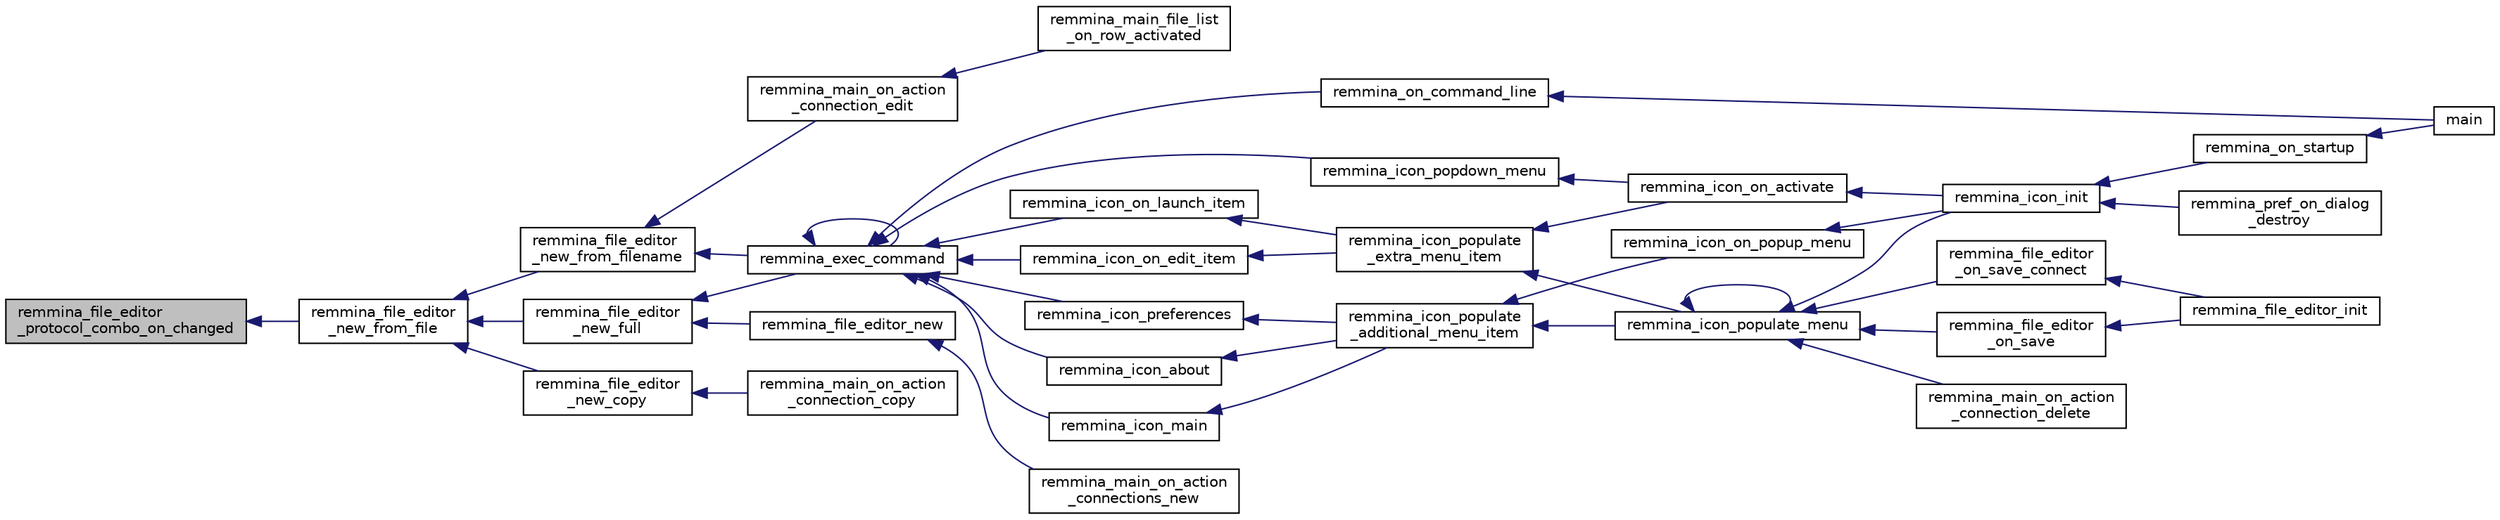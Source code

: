 digraph "remmina_file_editor_protocol_combo_on_changed"
{
  edge [fontname="Helvetica",fontsize="10",labelfontname="Helvetica",labelfontsize="10"];
  node [fontname="Helvetica",fontsize="10",shape=record];
  rankdir="LR";
  Node3560 [label="remmina_file_editor\l_protocol_combo_on_changed",height=0.2,width=0.4,color="black", fillcolor="grey75", style="filled", fontcolor="black"];
  Node3560 -> Node3561 [dir="back",color="midnightblue",fontsize="10",style="solid",fontname="Helvetica"];
  Node3561 [label="remmina_file_editor\l_new_from_file",height=0.2,width=0.4,color="black", fillcolor="white", style="filled",URL="$remmina__file__editor_8h.html#a08327d6951c345808628dbb5784aba06"];
  Node3561 -> Node3562 [dir="back",color="midnightblue",fontsize="10",style="solid",fontname="Helvetica"];
  Node3562 [label="remmina_file_editor\l_new_full",height=0.2,width=0.4,color="black", fillcolor="white", style="filled",URL="$remmina__file__editor_8h.html#ab563344276cbcdf0fcea05b0b64c7aeb"];
  Node3562 -> Node3563 [dir="back",color="midnightblue",fontsize="10",style="solid",fontname="Helvetica"];
  Node3563 [label="remmina_exec_command",height=0.2,width=0.4,color="black", fillcolor="white", style="filled",URL="$remmina__exec_8h.html#a424cabdcff647797061e7482049d62a7"];
  Node3563 -> Node3564 [dir="back",color="midnightblue",fontsize="10",style="solid",fontname="Helvetica"];
  Node3564 [label="remmina_on_command_line",height=0.2,width=0.4,color="black", fillcolor="white", style="filled",URL="$remmina_8c.html#aeb286fc5bd52ab5382ab8cb495dc2914"];
  Node3564 -> Node3565 [dir="back",color="midnightblue",fontsize="10",style="solid",fontname="Helvetica"];
  Node3565 [label="main",height=0.2,width=0.4,color="black", fillcolor="white", style="filled",URL="$remmina_8c.html#a0ddf1224851353fc92bfbff6f499fa97"];
  Node3563 -> Node3563 [dir="back",color="midnightblue",fontsize="10",style="solid",fontname="Helvetica"];
  Node3563 -> Node3566 [dir="back",color="midnightblue",fontsize="10",style="solid",fontname="Helvetica"];
  Node3566 [label="remmina_icon_main",height=0.2,width=0.4,color="black", fillcolor="white", style="filled",URL="$remmina__icon_8c.html#a920476110ab6410c8fc8cf734109e497"];
  Node3566 -> Node3567 [dir="back",color="midnightblue",fontsize="10",style="solid",fontname="Helvetica"];
  Node3567 [label="remmina_icon_populate\l_additional_menu_item",height=0.2,width=0.4,color="black", fillcolor="white", style="filled",URL="$remmina__icon_8c.html#a8aaf73ed94cf20dcce1c7be26262cb56"];
  Node3567 -> Node3568 [dir="back",color="midnightblue",fontsize="10",style="solid",fontname="Helvetica"];
  Node3568 [label="remmina_icon_populate_menu",height=0.2,width=0.4,color="black", fillcolor="white", style="filled",URL="$remmina__icon_8h.html#af80ed314f91d653237249d839c7fc3b2"];
  Node3568 -> Node3569 [dir="back",color="midnightblue",fontsize="10",style="solid",fontname="Helvetica"];
  Node3569 [label="remmina_file_editor\l_on_save",height=0.2,width=0.4,color="black", fillcolor="white", style="filled",URL="$remmina__file__editor_8c.html#ac2a5cf9cdcf640986e245eb04be9c4ad"];
  Node3569 -> Node3570 [dir="back",color="midnightblue",fontsize="10",style="solid",fontname="Helvetica"];
  Node3570 [label="remmina_file_editor_init",height=0.2,width=0.4,color="black", fillcolor="white", style="filled",URL="$remmina__file__editor_8c.html#a9afd8d41c66f547320930eb331f3124d"];
  Node3568 -> Node3571 [dir="back",color="midnightblue",fontsize="10",style="solid",fontname="Helvetica"];
  Node3571 [label="remmina_file_editor\l_on_save_connect",height=0.2,width=0.4,color="black", fillcolor="white", style="filled",URL="$remmina__file__editor_8c.html#a57224f3f69f04f398de563b71be6b18e"];
  Node3571 -> Node3570 [dir="back",color="midnightblue",fontsize="10",style="solid",fontname="Helvetica"];
  Node3568 -> Node3568 [dir="back",color="midnightblue",fontsize="10",style="solid",fontname="Helvetica"];
  Node3568 -> Node3572 [dir="back",color="midnightblue",fontsize="10",style="solid",fontname="Helvetica"];
  Node3572 [label="remmina_icon_init",height=0.2,width=0.4,color="black", fillcolor="white", style="filled",URL="$remmina__icon_8h.html#a741c81815e562f40672c4485172306d6"];
  Node3572 -> Node3573 [dir="back",color="midnightblue",fontsize="10",style="solid",fontname="Helvetica"];
  Node3573 [label="remmina_on_startup",height=0.2,width=0.4,color="black", fillcolor="white", style="filled",URL="$remmina_8c.html#a26d2c20be18ff44f239b756f1d5be01a"];
  Node3573 -> Node3565 [dir="back",color="midnightblue",fontsize="10",style="solid",fontname="Helvetica"];
  Node3572 -> Node3574 [dir="back",color="midnightblue",fontsize="10",style="solid",fontname="Helvetica"];
  Node3574 [label="remmina_pref_on_dialog\l_destroy",height=0.2,width=0.4,color="black", fillcolor="white", style="filled",URL="$remmina__pref__dialog_8c.html#ab9776574663e2c3fcb793ec70887336d"];
  Node3568 -> Node3575 [dir="back",color="midnightblue",fontsize="10",style="solid",fontname="Helvetica"];
  Node3575 [label="remmina_main_on_action\l_connection_delete",height=0.2,width=0.4,color="black", fillcolor="white", style="filled",URL="$remmina__main_8c.html#aa0cd57e00874ae6ca8b0ee83213267da"];
  Node3567 -> Node3576 [dir="back",color="midnightblue",fontsize="10",style="solid",fontname="Helvetica"];
  Node3576 [label="remmina_icon_on_popup_menu",height=0.2,width=0.4,color="black", fillcolor="white", style="filled",URL="$remmina__icon_8c.html#a95b917790eeb38e48137018796bdda93"];
  Node3576 -> Node3572 [dir="back",color="midnightblue",fontsize="10",style="solid",fontname="Helvetica"];
  Node3563 -> Node3577 [dir="back",color="midnightblue",fontsize="10",style="solid",fontname="Helvetica"];
  Node3577 [label="remmina_icon_preferences",height=0.2,width=0.4,color="black", fillcolor="white", style="filled",URL="$remmina__icon_8c.html#ad3b0e3d12e4854eae05b1afea19da404"];
  Node3577 -> Node3567 [dir="back",color="midnightblue",fontsize="10",style="solid",fontname="Helvetica"];
  Node3563 -> Node3578 [dir="back",color="midnightblue",fontsize="10",style="solid",fontname="Helvetica"];
  Node3578 [label="remmina_icon_about",height=0.2,width=0.4,color="black", fillcolor="white", style="filled",URL="$remmina__icon_8c.html#a5cdf1958ef01e49889bcee2e90e2cf71"];
  Node3578 -> Node3567 [dir="back",color="midnightblue",fontsize="10",style="solid",fontname="Helvetica"];
  Node3563 -> Node3579 [dir="back",color="midnightblue",fontsize="10",style="solid",fontname="Helvetica"];
  Node3579 [label="remmina_icon_on_launch_item",height=0.2,width=0.4,color="black", fillcolor="white", style="filled",URL="$remmina__icon_8c.html#ad1699688680e12abcfd5c74dd2f76d83"];
  Node3579 -> Node3580 [dir="back",color="midnightblue",fontsize="10",style="solid",fontname="Helvetica"];
  Node3580 [label="remmina_icon_populate\l_extra_menu_item",height=0.2,width=0.4,color="black", fillcolor="white", style="filled",URL="$remmina__icon_8c.html#a2847311861df3a2f1c8bbcd35cf3fd6f"];
  Node3580 -> Node3568 [dir="back",color="midnightblue",fontsize="10",style="solid",fontname="Helvetica"];
  Node3580 -> Node3581 [dir="back",color="midnightblue",fontsize="10",style="solid",fontname="Helvetica"];
  Node3581 [label="remmina_icon_on_activate",height=0.2,width=0.4,color="black", fillcolor="white", style="filled",URL="$remmina__icon_8c.html#af175fef31eb95974094088235b3a2b1d"];
  Node3581 -> Node3572 [dir="back",color="midnightblue",fontsize="10",style="solid",fontname="Helvetica"];
  Node3563 -> Node3582 [dir="back",color="midnightblue",fontsize="10",style="solid",fontname="Helvetica"];
  Node3582 [label="remmina_icon_on_edit_item",height=0.2,width=0.4,color="black", fillcolor="white", style="filled",URL="$remmina__icon_8c.html#af8708120906a8dc41a7998ebf9ecd129"];
  Node3582 -> Node3580 [dir="back",color="midnightblue",fontsize="10",style="solid",fontname="Helvetica"];
  Node3563 -> Node3583 [dir="back",color="midnightblue",fontsize="10",style="solid",fontname="Helvetica"];
  Node3583 [label="remmina_icon_popdown_menu",height=0.2,width=0.4,color="black", fillcolor="white", style="filled",URL="$remmina__icon_8c.html#a444be76e3c3a065279c5f9abc7fae833"];
  Node3583 -> Node3581 [dir="back",color="midnightblue",fontsize="10",style="solid",fontname="Helvetica"];
  Node3562 -> Node3584 [dir="back",color="midnightblue",fontsize="10",style="solid",fontname="Helvetica"];
  Node3584 [label="remmina_file_editor_new",height=0.2,width=0.4,color="black", fillcolor="white", style="filled",URL="$remmina__file__editor_8h.html#aa4e8657ca722e4cce3f3c42c0cfec51e"];
  Node3584 -> Node3585 [dir="back",color="midnightblue",fontsize="10",style="solid",fontname="Helvetica"];
  Node3585 [label="remmina_main_on_action\l_connections_new",height=0.2,width=0.4,color="black", fillcolor="white", style="filled",URL="$remmina__main_8c.html#a2ca39ab0b22fd98257504ded7eeec618"];
  Node3561 -> Node3586 [dir="back",color="midnightblue",fontsize="10",style="solid",fontname="Helvetica"];
  Node3586 [label="remmina_file_editor\l_new_copy",height=0.2,width=0.4,color="black", fillcolor="white", style="filled",URL="$remmina__file__editor_8h.html#aa5c50852f8569f075eec5d5db30c2ebf"];
  Node3586 -> Node3587 [dir="back",color="midnightblue",fontsize="10",style="solid",fontname="Helvetica"];
  Node3587 [label="remmina_main_on_action\l_connection_copy",height=0.2,width=0.4,color="black", fillcolor="white", style="filled",URL="$remmina__main_8c.html#a58b83c6d07785319ed55f937b1c734f5"];
  Node3561 -> Node3588 [dir="back",color="midnightblue",fontsize="10",style="solid",fontname="Helvetica"];
  Node3588 [label="remmina_file_editor\l_new_from_filename",height=0.2,width=0.4,color="black", fillcolor="white", style="filled",URL="$remmina__file__editor_8h.html#aa9345cfe3fb32d326b652e96ee55eaea"];
  Node3588 -> Node3563 [dir="back",color="midnightblue",fontsize="10",style="solid",fontname="Helvetica"];
  Node3588 -> Node3589 [dir="back",color="midnightblue",fontsize="10",style="solid",fontname="Helvetica"];
  Node3589 [label="remmina_main_on_action\l_connection_edit",height=0.2,width=0.4,color="black", fillcolor="white", style="filled",URL="$remmina__main_8c.html#a098e73f3f8fe35a57d49222339ae1502"];
  Node3589 -> Node3590 [dir="back",color="midnightblue",fontsize="10",style="solid",fontname="Helvetica"];
  Node3590 [label="remmina_main_file_list\l_on_row_activated",height=0.2,width=0.4,color="black", fillcolor="white", style="filled",URL="$remmina__main_8c.html#aba1a89a2400c5cc8373c6bd34602ac10"];
}
